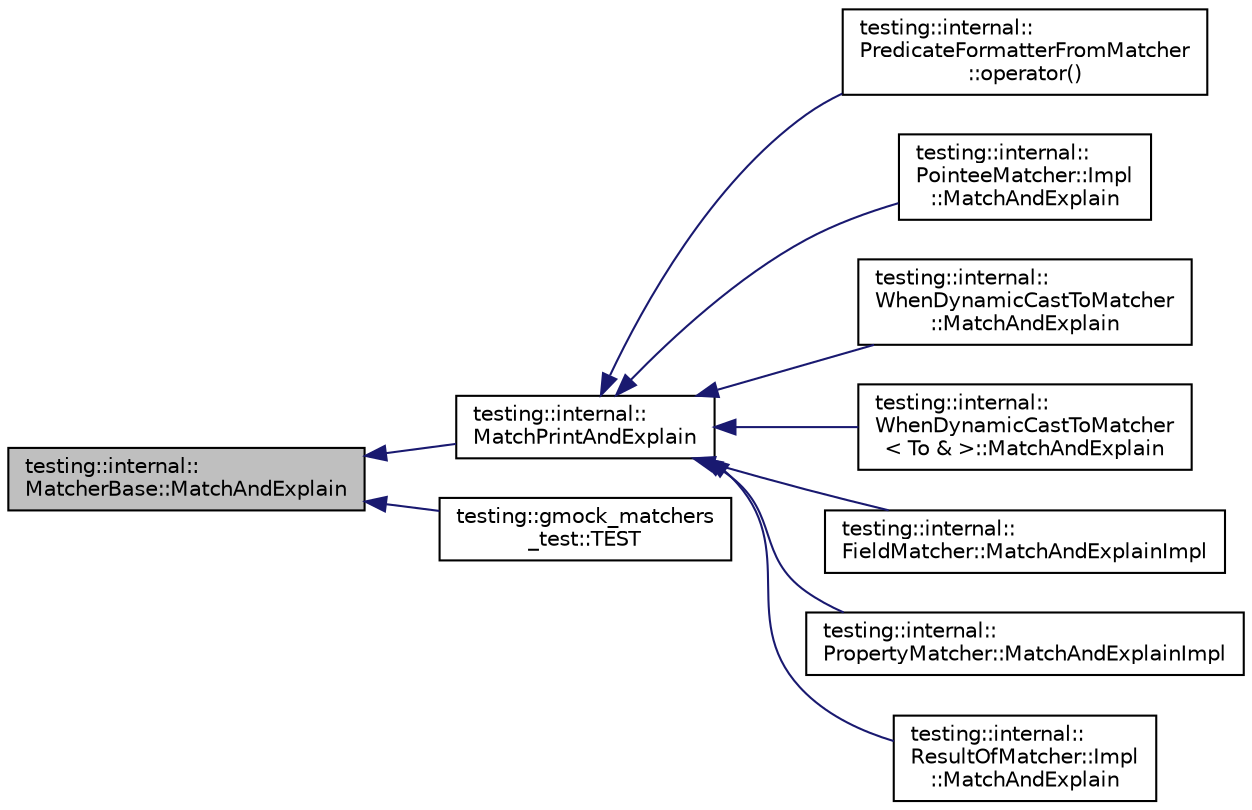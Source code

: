 digraph "testing::internal::MatcherBase::MatchAndExplain"
{
  edge [fontname="Helvetica",fontsize="10",labelfontname="Helvetica",labelfontsize="10"];
  node [fontname="Helvetica",fontsize="10",shape=record];
  rankdir="LR";
  Node28 [label="testing::internal::\lMatcherBase::MatchAndExplain",height=0.2,width=0.4,color="black", fillcolor="grey75", style="filled", fontcolor="black"];
  Node28 -> Node29 [dir="back",color="midnightblue",fontsize="10",style="solid",fontname="Helvetica"];
  Node29 [label="testing::internal::\lMatchPrintAndExplain",height=0.2,width=0.4,color="black", fillcolor="white", style="filled",URL="$d0/da7/namespacetesting_1_1internal.html#a0821df2611d54c79bac990719ad8a2dd"];
  Node29 -> Node30 [dir="back",color="midnightblue",fontsize="10",style="solid",fontname="Helvetica"];
  Node30 [label="testing::internal::\lPredicateFormatterFromMatcher\l::operator()",height=0.2,width=0.4,color="black", fillcolor="white", style="filled",URL="$df/dd3/classtesting_1_1internal_1_1_predicate_formatter_from_matcher.html#a51d28bee5f86347ea34b7a0f2758b599"];
  Node29 -> Node31 [dir="back",color="midnightblue",fontsize="10",style="solid",fontname="Helvetica"];
  Node31 [label="testing::internal::\lPointeeMatcher::Impl\l::MatchAndExplain",height=0.2,width=0.4,color="black", fillcolor="white", style="filled",URL="$dd/d4c/classtesting_1_1internal_1_1_pointee_matcher_1_1_impl.html#a2aeaf0b7284fb2c7a7745746ec6ce63b"];
  Node29 -> Node32 [dir="back",color="midnightblue",fontsize="10",style="solid",fontname="Helvetica"];
  Node32 [label="testing::internal::\lWhenDynamicCastToMatcher\l::MatchAndExplain",height=0.2,width=0.4,color="black", fillcolor="white", style="filled",URL="$d7/d99/classtesting_1_1internal_1_1_when_dynamic_cast_to_matcher.html#a270f6a1e6ad7c9b69fdefca27c513bf5"];
  Node29 -> Node33 [dir="back",color="midnightblue",fontsize="10",style="solid",fontname="Helvetica"];
  Node33 [label="testing::internal::\lWhenDynamicCastToMatcher\l\< To & \>::MatchAndExplain",height=0.2,width=0.4,color="black", fillcolor="white", style="filled",URL="$d0/d0a/classtesting_1_1internal_1_1_when_dynamic_cast_to_matcher_3_01_to_01_6_01_4.html#a1eb76a60d0943519623f438b29f70a5f"];
  Node29 -> Node34 [dir="back",color="midnightblue",fontsize="10",style="solid",fontname="Helvetica"];
  Node34 [label="testing::internal::\lFieldMatcher::MatchAndExplainImpl",height=0.2,width=0.4,color="black", fillcolor="white", style="filled",URL="$dd/d58/classtesting_1_1internal_1_1_field_matcher.html#a3ac8072e68a33f78531d7b1eff96810c"];
  Node29 -> Node35 [dir="back",color="midnightblue",fontsize="10",style="solid",fontname="Helvetica"];
  Node35 [label="testing::internal::\lPropertyMatcher::MatchAndExplainImpl",height=0.2,width=0.4,color="black", fillcolor="white", style="filled",URL="$da/dc3/classtesting_1_1internal_1_1_property_matcher.html#aee28dd64a2896159661a4f3ad3329ffd"];
  Node29 -> Node36 [dir="back",color="midnightblue",fontsize="10",style="solid",fontname="Helvetica"];
  Node36 [label="testing::internal::\lResultOfMatcher::Impl\l::MatchAndExplain",height=0.2,width=0.4,color="black", fillcolor="white", style="filled",URL="$d6/df7/classtesting_1_1internal_1_1_result_of_matcher_1_1_impl.html#a4f9d7dfdad8ad8f1ab4f5ffe11c26763"];
  Node28 -> Node37 [dir="back",color="midnightblue",fontsize="10",style="solid",fontname="Helvetica"];
  Node37 [label="testing::gmock_matchers\l_test::TEST",height=0.2,width=0.4,color="black", fillcolor="white", style="filled",URL="$d5/de1/namespacetesting_1_1gmock__matchers__test.html#aee6cef32b22ddd6ce8b87578c3de4198"];
}
